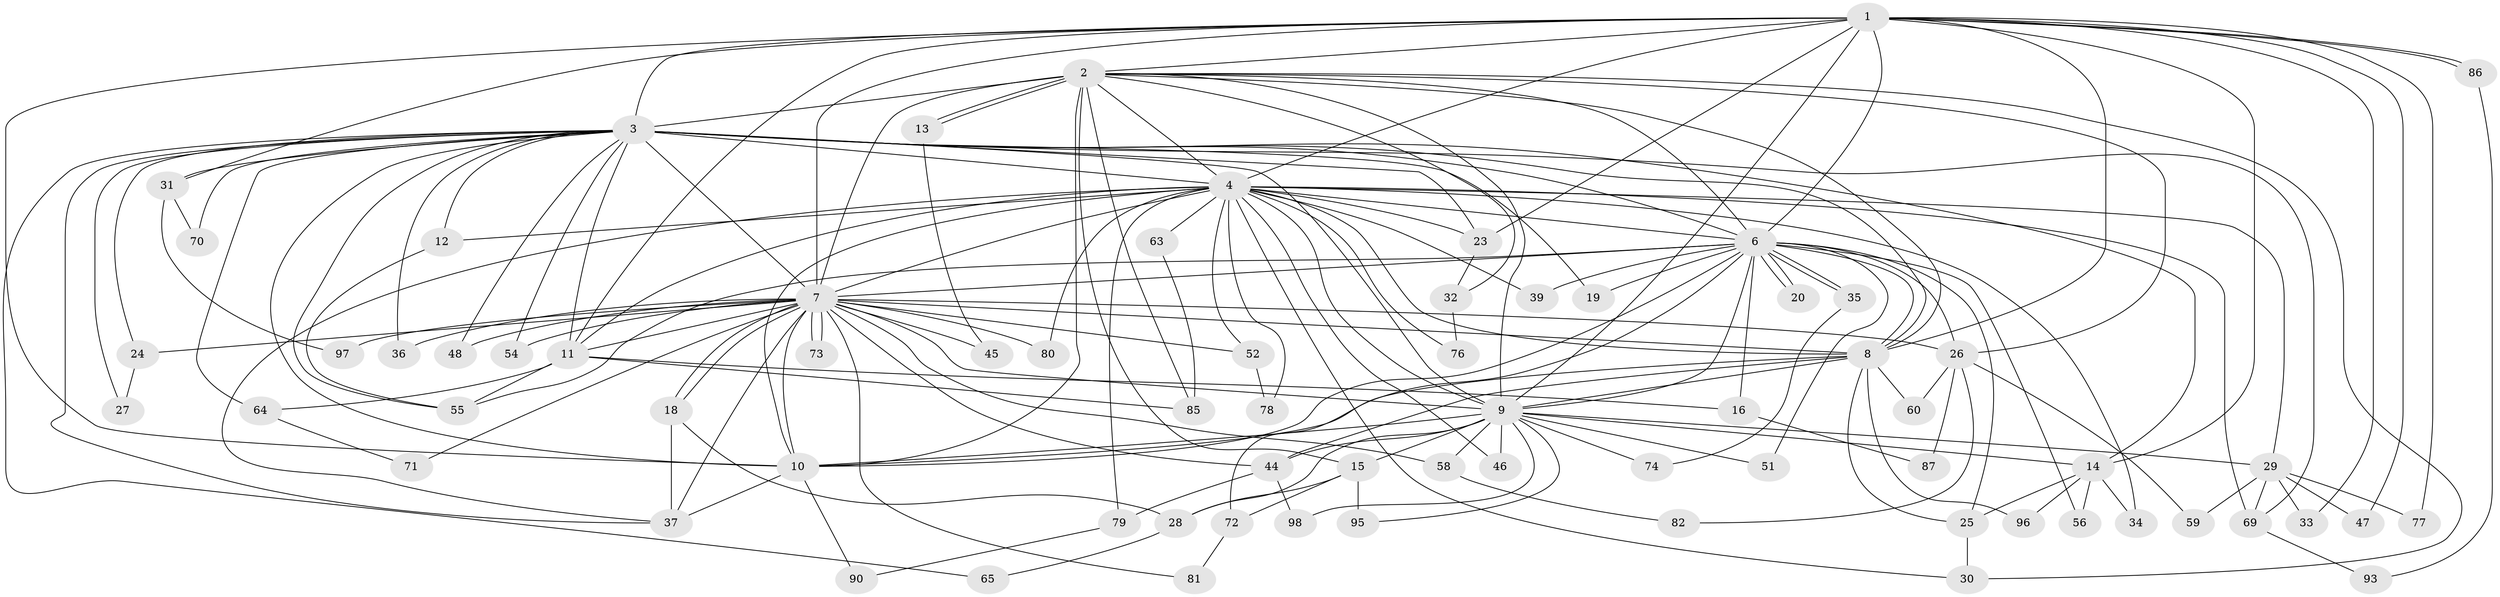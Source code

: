 // Generated by graph-tools (version 1.1) at 2025/23/03/03/25 07:23:40]
// undirected, 72 vertices, 177 edges
graph export_dot {
graph [start="1"]
  node [color=gray90,style=filled];
  1 [super="+21"];
  2 [super="+67"];
  3 [super="+5"];
  4 [super="+22"];
  6 [super="+62"];
  7 [super="+61"];
  8 [super="+49"];
  9 [super="+41"];
  10 [super="+50"];
  11 [super="+17"];
  12 [super="+57"];
  13;
  14 [super="+91"];
  15 [super="+75"];
  16;
  18 [super="+42"];
  19;
  20;
  23 [super="+43"];
  24;
  25 [super="+92"];
  26 [super="+40"];
  27;
  28;
  29 [super="+68"];
  30 [super="+83"];
  31;
  32;
  33;
  34;
  35;
  36;
  37 [super="+38"];
  39;
  44 [super="+94"];
  45;
  46;
  47 [super="+53"];
  48;
  51;
  52;
  54;
  55 [super="+66"];
  56;
  58;
  59;
  60;
  63;
  64;
  65;
  69 [super="+84"];
  70;
  71;
  72;
  73;
  74;
  76;
  77;
  78 [super="+89"];
  79;
  80;
  81;
  82;
  85 [super="+88"];
  86;
  87;
  90;
  93;
  95;
  96;
  97;
  98;
  1 -- 2;
  1 -- 3 [weight=2];
  1 -- 4;
  1 -- 6;
  1 -- 7;
  1 -- 8;
  1 -- 9;
  1 -- 10;
  1 -- 14;
  1 -- 31;
  1 -- 33;
  1 -- 47 [weight=2];
  1 -- 77;
  1 -- 86;
  1 -- 86;
  1 -- 23;
  1 -- 11;
  2 -- 3 [weight=2];
  2 -- 4;
  2 -- 6;
  2 -- 7 [weight=2];
  2 -- 8;
  2 -- 9;
  2 -- 10;
  2 -- 13;
  2 -- 13;
  2 -- 15;
  2 -- 26;
  2 -- 30;
  2 -- 32;
  2 -- 85;
  3 -- 4 [weight=2];
  3 -- 6 [weight=2];
  3 -- 7 [weight=2];
  3 -- 8 [weight=2];
  3 -- 9 [weight=3];
  3 -- 10 [weight=2];
  3 -- 14;
  3 -- 23;
  3 -- 24;
  3 -- 31;
  3 -- 64;
  3 -- 65;
  3 -- 69;
  3 -- 12;
  3 -- 70;
  3 -- 19;
  3 -- 27;
  3 -- 36;
  3 -- 37;
  3 -- 48;
  3 -- 54;
  3 -- 11;
  3 -- 55;
  4 -- 6;
  4 -- 7;
  4 -- 8;
  4 -- 9;
  4 -- 10;
  4 -- 11;
  4 -- 12;
  4 -- 23;
  4 -- 29;
  4 -- 39;
  4 -- 52;
  4 -- 63 [weight=2];
  4 -- 76;
  4 -- 79;
  4 -- 80;
  4 -- 34;
  4 -- 46;
  4 -- 78 [weight=2];
  4 -- 69;
  4 -- 30;
  4 -- 37;
  6 -- 7;
  6 -- 8;
  6 -- 9;
  6 -- 10 [weight=2];
  6 -- 16;
  6 -- 19;
  6 -- 20;
  6 -- 20;
  6 -- 25;
  6 -- 35;
  6 -- 35;
  6 -- 39;
  6 -- 51;
  6 -- 55;
  6 -- 56;
  6 -- 72;
  6 -- 26;
  7 -- 8 [weight=2];
  7 -- 9;
  7 -- 10;
  7 -- 11;
  7 -- 18;
  7 -- 18;
  7 -- 24;
  7 -- 26;
  7 -- 36;
  7 -- 37;
  7 -- 44;
  7 -- 45;
  7 -- 48;
  7 -- 52;
  7 -- 54;
  7 -- 58;
  7 -- 71;
  7 -- 73;
  7 -- 73;
  7 -- 80;
  7 -- 81;
  7 -- 97;
  8 -- 9;
  8 -- 10;
  8 -- 25;
  8 -- 60;
  8 -- 44;
  8 -- 96;
  9 -- 10;
  9 -- 15;
  9 -- 28;
  9 -- 29;
  9 -- 46;
  9 -- 74;
  9 -- 95;
  9 -- 98;
  9 -- 51;
  9 -- 58;
  9 -- 44 [weight=2];
  9 -- 14;
  10 -- 90;
  10 -- 37;
  11 -- 16;
  11 -- 55;
  11 -- 64;
  11 -- 85;
  12 -- 55;
  13 -- 45;
  14 -- 34;
  14 -- 56;
  14 -- 96;
  14 -- 25;
  15 -- 72;
  15 -- 95;
  15 -- 28;
  16 -- 87;
  18 -- 28;
  18 -- 37;
  23 -- 32;
  24 -- 27;
  25 -- 30;
  26 -- 59;
  26 -- 60;
  26 -- 87;
  26 -- 82;
  28 -- 65;
  29 -- 33;
  29 -- 47;
  29 -- 59;
  29 -- 69;
  29 -- 77;
  31 -- 70;
  31 -- 97;
  32 -- 76;
  35 -- 74;
  44 -- 79;
  44 -- 98;
  52 -- 78;
  58 -- 82;
  63 -- 85;
  64 -- 71;
  69 -- 93;
  72 -- 81;
  79 -- 90;
  86 -- 93;
}
